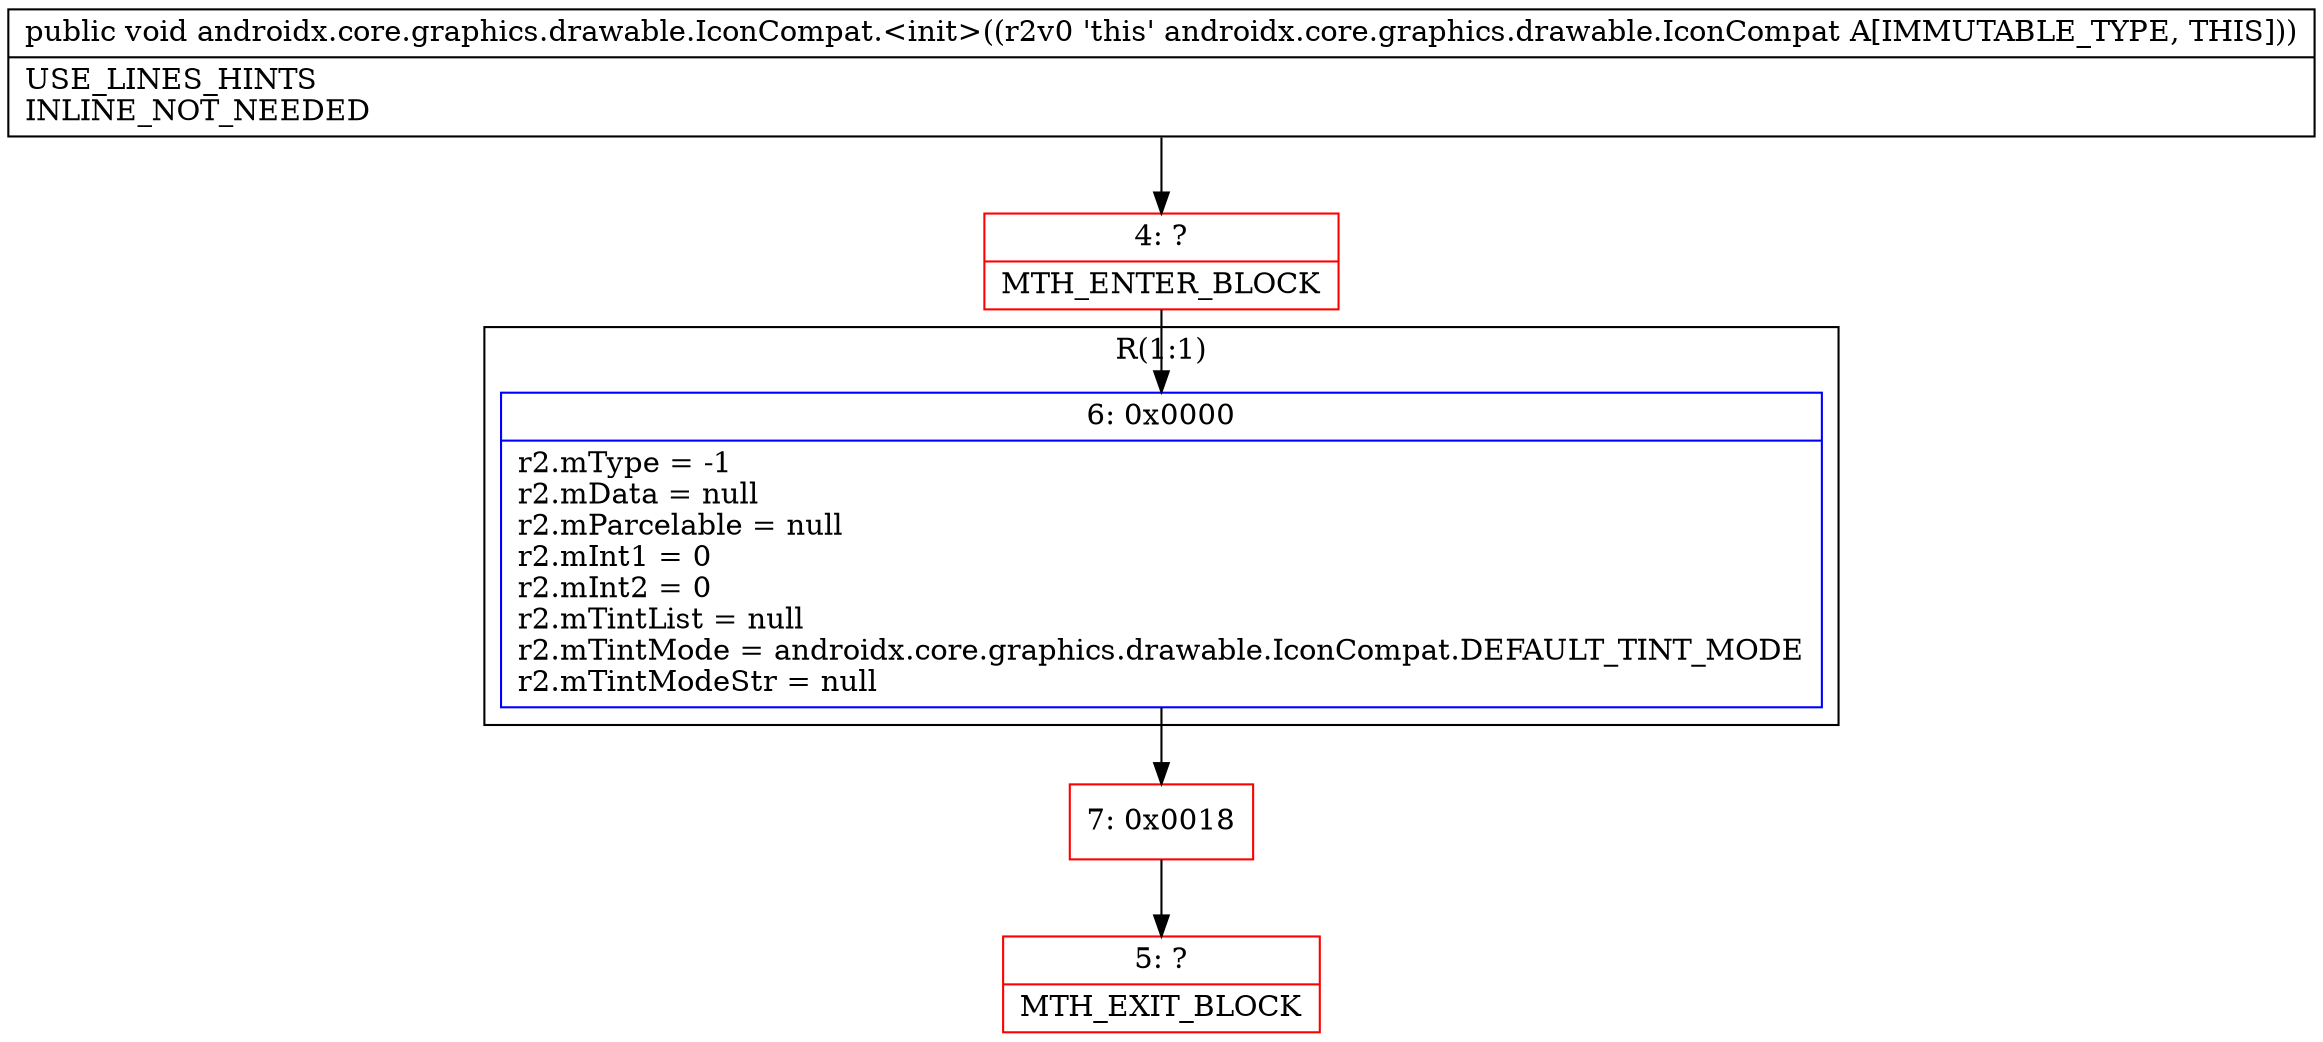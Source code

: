 digraph "CFG forandroidx.core.graphics.drawable.IconCompat.\<init\>()V" {
subgraph cluster_Region_767725457 {
label = "R(1:1)";
node [shape=record,color=blue];
Node_6 [shape=record,label="{6\:\ 0x0000|r2.mType = \-1\lr2.mData = null\lr2.mParcelable = null\lr2.mInt1 = 0\lr2.mInt2 = 0\lr2.mTintList = null\lr2.mTintMode = androidx.core.graphics.drawable.IconCompat.DEFAULT_TINT_MODE\lr2.mTintModeStr = null\l}"];
}
Node_4 [shape=record,color=red,label="{4\:\ ?|MTH_ENTER_BLOCK\l}"];
Node_7 [shape=record,color=red,label="{7\:\ 0x0018}"];
Node_5 [shape=record,color=red,label="{5\:\ ?|MTH_EXIT_BLOCK\l}"];
MethodNode[shape=record,label="{public void androidx.core.graphics.drawable.IconCompat.\<init\>((r2v0 'this' androidx.core.graphics.drawable.IconCompat A[IMMUTABLE_TYPE, THIS]))  | USE_LINES_HINTS\lINLINE_NOT_NEEDED\l}"];
MethodNode -> Node_4;Node_6 -> Node_7;
Node_4 -> Node_6;
Node_7 -> Node_5;
}

